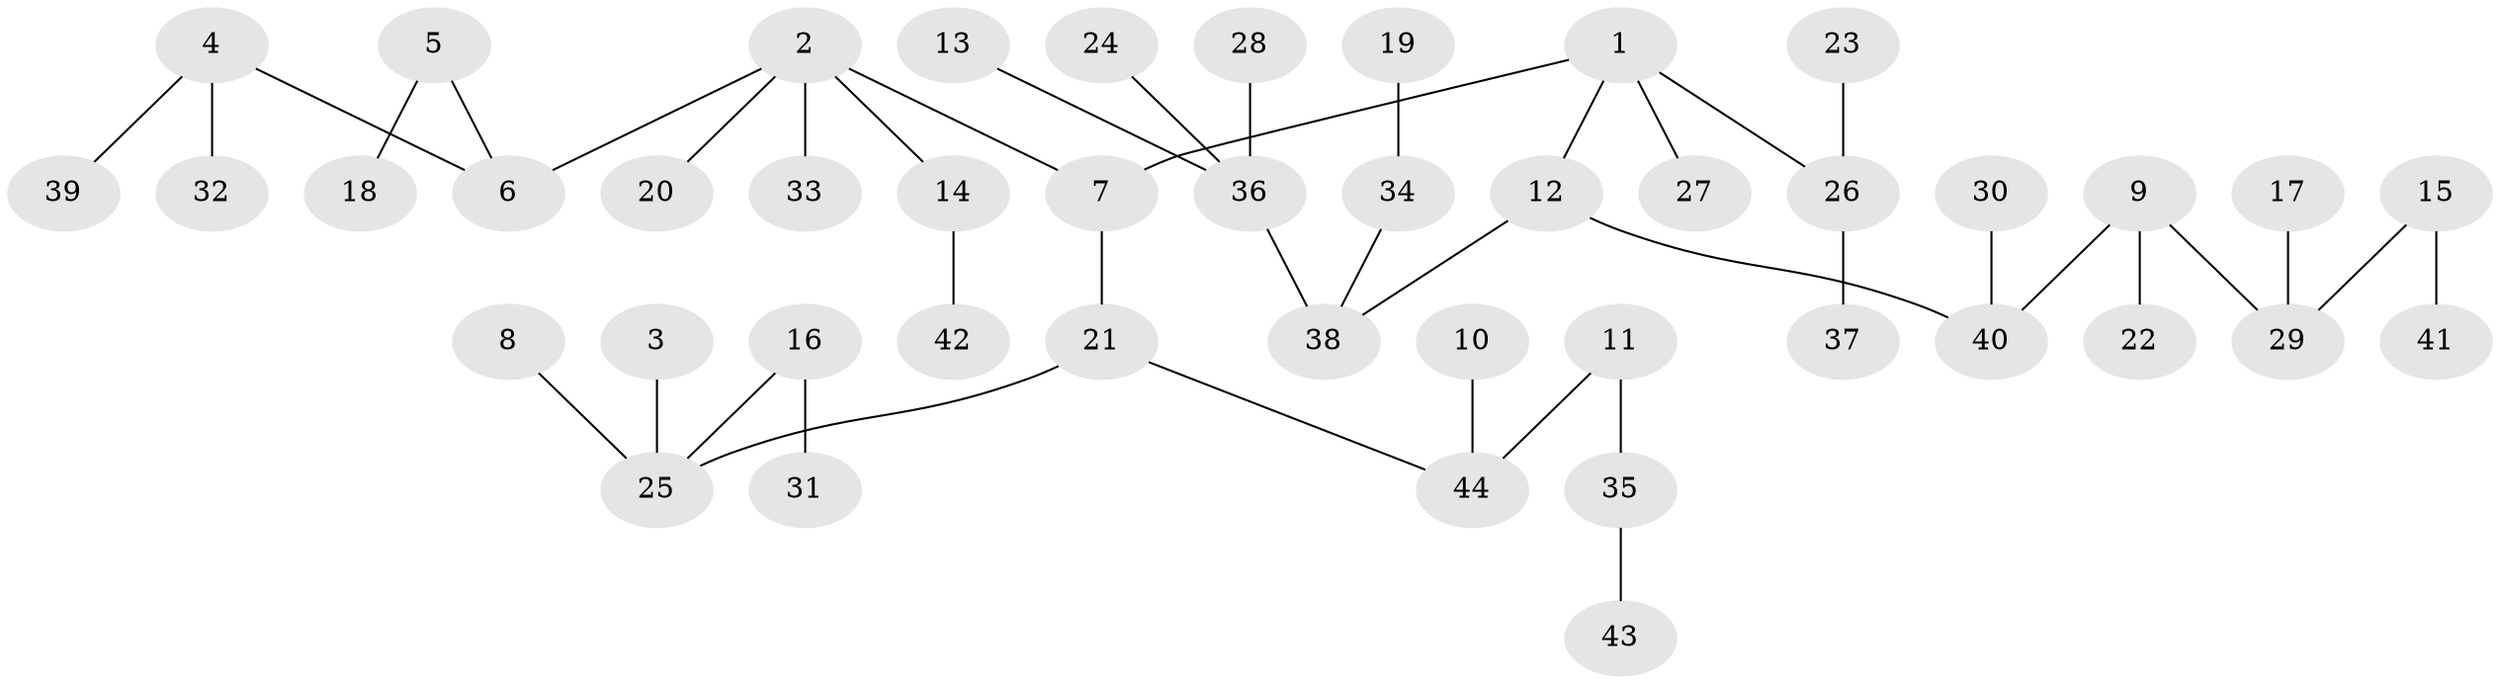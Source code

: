 // original degree distribution, {5: 0.07272727272727272, 3: 0.13636363636363635, 1: 0.5181818181818182, 4: 0.05454545454545454, 6: 0.00909090909090909, 2: 0.20909090909090908}
// Generated by graph-tools (version 1.1) at 2025/37/03/04/25 23:37:20]
// undirected, 44 vertices, 43 edges
graph export_dot {
  node [color=gray90,style=filled];
  1;
  2;
  3;
  4;
  5;
  6;
  7;
  8;
  9;
  10;
  11;
  12;
  13;
  14;
  15;
  16;
  17;
  18;
  19;
  20;
  21;
  22;
  23;
  24;
  25;
  26;
  27;
  28;
  29;
  30;
  31;
  32;
  33;
  34;
  35;
  36;
  37;
  38;
  39;
  40;
  41;
  42;
  43;
  44;
  1 -- 7 [weight=1.0];
  1 -- 12 [weight=1.0];
  1 -- 26 [weight=1.0];
  1 -- 27 [weight=1.0];
  2 -- 6 [weight=1.0];
  2 -- 7 [weight=1.0];
  2 -- 14 [weight=1.0];
  2 -- 20 [weight=1.0];
  2 -- 33 [weight=1.0];
  3 -- 25 [weight=1.0];
  4 -- 6 [weight=1.0];
  4 -- 32 [weight=1.0];
  4 -- 39 [weight=1.0];
  5 -- 6 [weight=1.0];
  5 -- 18 [weight=1.0];
  7 -- 21 [weight=1.0];
  8 -- 25 [weight=1.0];
  9 -- 22 [weight=1.0];
  9 -- 29 [weight=1.0];
  9 -- 40 [weight=1.0];
  10 -- 44 [weight=1.0];
  11 -- 35 [weight=1.0];
  11 -- 44 [weight=1.0];
  12 -- 38 [weight=1.0];
  12 -- 40 [weight=1.0];
  13 -- 36 [weight=1.0];
  14 -- 42 [weight=1.0];
  15 -- 29 [weight=1.0];
  15 -- 41 [weight=1.0];
  16 -- 25 [weight=1.0];
  16 -- 31 [weight=1.0];
  17 -- 29 [weight=1.0];
  19 -- 34 [weight=1.0];
  21 -- 25 [weight=1.0];
  21 -- 44 [weight=1.0];
  23 -- 26 [weight=1.0];
  24 -- 36 [weight=1.0];
  26 -- 37 [weight=1.0];
  28 -- 36 [weight=1.0];
  30 -- 40 [weight=1.0];
  34 -- 38 [weight=1.0];
  35 -- 43 [weight=1.0];
  36 -- 38 [weight=1.0];
}
